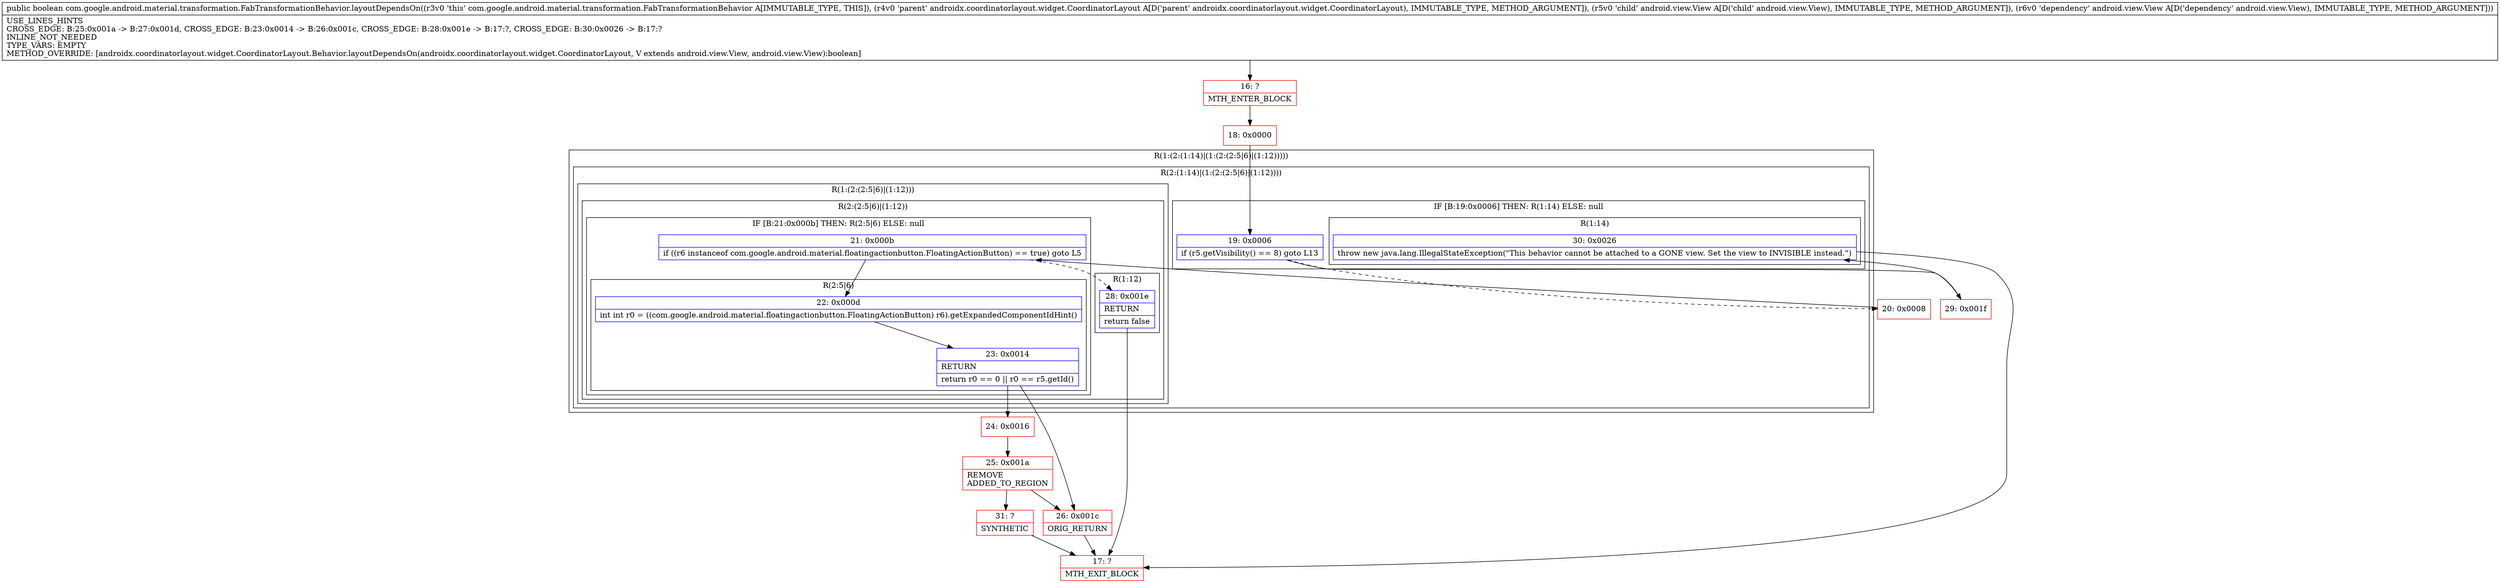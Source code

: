 digraph "CFG forcom.google.android.material.transformation.FabTransformationBehavior.layoutDependsOn(Landroidx\/coordinatorlayout\/widget\/CoordinatorLayout;Landroid\/view\/View;Landroid\/view\/View;)Z" {
subgraph cluster_Region_59003539 {
label = "R(1:(2:(1:14)|(1:(2:(2:5|6)|(1:12)))))";
node [shape=record,color=blue];
subgraph cluster_Region_320546287 {
label = "R(2:(1:14)|(1:(2:(2:5|6)|(1:12))))";
node [shape=record,color=blue];
subgraph cluster_IfRegion_133995709 {
label = "IF [B:19:0x0006] THEN: R(1:14) ELSE: null";
node [shape=record,color=blue];
Node_19 [shape=record,label="{19\:\ 0x0006|if (r5.getVisibility() == 8) goto L13\l}"];
subgraph cluster_Region_1168653106 {
label = "R(1:14)";
node [shape=record,color=blue];
Node_30 [shape=record,label="{30\:\ 0x0026|throw new java.lang.IllegalStateException(\"This behavior cannot be attached to a GONE view. Set the view to INVISIBLE instead.\")\l}"];
}
}
subgraph cluster_Region_1679423966 {
label = "R(1:(2:(2:5|6)|(1:12)))";
node [shape=record,color=blue];
subgraph cluster_Region_778542319 {
label = "R(2:(2:5|6)|(1:12))";
node [shape=record,color=blue];
subgraph cluster_IfRegion_1293808874 {
label = "IF [B:21:0x000b] THEN: R(2:5|6) ELSE: null";
node [shape=record,color=blue];
Node_21 [shape=record,label="{21\:\ 0x000b|if ((r6 instanceof com.google.android.material.floatingactionbutton.FloatingActionButton) == true) goto L5\l}"];
subgraph cluster_Region_807025904 {
label = "R(2:5|6)";
node [shape=record,color=blue];
Node_22 [shape=record,label="{22\:\ 0x000d|int int r0 = ((com.google.android.material.floatingactionbutton.FloatingActionButton) r6).getExpandedComponentIdHint()\l}"];
Node_23 [shape=record,label="{23\:\ 0x0014|RETURN\l|return r0 == 0 \|\| r0 == r5.getId()\l}"];
}
}
subgraph cluster_Region_1239951312 {
label = "R(1:12)";
node [shape=record,color=blue];
Node_28 [shape=record,label="{28\:\ 0x001e|RETURN\l|return false\l}"];
}
}
}
}
}
Node_16 [shape=record,color=red,label="{16\:\ ?|MTH_ENTER_BLOCK\l}"];
Node_18 [shape=record,color=red,label="{18\:\ 0x0000}"];
Node_20 [shape=record,color=red,label="{20\:\ 0x0008}"];
Node_24 [shape=record,color=red,label="{24\:\ 0x0016}"];
Node_25 [shape=record,color=red,label="{25\:\ 0x001a|REMOVE\lADDED_TO_REGION\l}"];
Node_31 [shape=record,color=red,label="{31\:\ ?|SYNTHETIC\l}"];
Node_17 [shape=record,color=red,label="{17\:\ ?|MTH_EXIT_BLOCK\l}"];
Node_26 [shape=record,color=red,label="{26\:\ 0x001c|ORIG_RETURN\l}"];
Node_29 [shape=record,color=red,label="{29\:\ 0x001f}"];
MethodNode[shape=record,label="{public boolean com.google.android.material.transformation.FabTransformationBehavior.layoutDependsOn((r3v0 'this' com.google.android.material.transformation.FabTransformationBehavior A[IMMUTABLE_TYPE, THIS]), (r4v0 'parent' androidx.coordinatorlayout.widget.CoordinatorLayout A[D('parent' androidx.coordinatorlayout.widget.CoordinatorLayout), IMMUTABLE_TYPE, METHOD_ARGUMENT]), (r5v0 'child' android.view.View A[D('child' android.view.View), IMMUTABLE_TYPE, METHOD_ARGUMENT]), (r6v0 'dependency' android.view.View A[D('dependency' android.view.View), IMMUTABLE_TYPE, METHOD_ARGUMENT]))  | USE_LINES_HINTS\lCROSS_EDGE: B:25:0x001a \-\> B:27:0x001d, CROSS_EDGE: B:23:0x0014 \-\> B:26:0x001c, CROSS_EDGE: B:28:0x001e \-\> B:17:?, CROSS_EDGE: B:30:0x0026 \-\> B:17:?\lINLINE_NOT_NEEDED\lTYPE_VARS: EMPTY\lMETHOD_OVERRIDE: [androidx.coordinatorlayout.widget.CoordinatorLayout.Behavior.layoutDependsOn(androidx.coordinatorlayout.widget.CoordinatorLayout, V extends android.view.View, android.view.View):boolean]\l}"];
MethodNode -> Node_16;Node_19 -> Node_20[style=dashed];
Node_19 -> Node_29;
Node_30 -> Node_17;
Node_21 -> Node_22;
Node_21 -> Node_28[style=dashed];
Node_22 -> Node_23;
Node_23 -> Node_24;
Node_23 -> Node_26;
Node_28 -> Node_17;
Node_16 -> Node_18;
Node_18 -> Node_19;
Node_20 -> Node_21;
Node_24 -> Node_25;
Node_25 -> Node_26;
Node_25 -> Node_31;
Node_31 -> Node_17;
Node_26 -> Node_17;
Node_29 -> Node_30;
}

